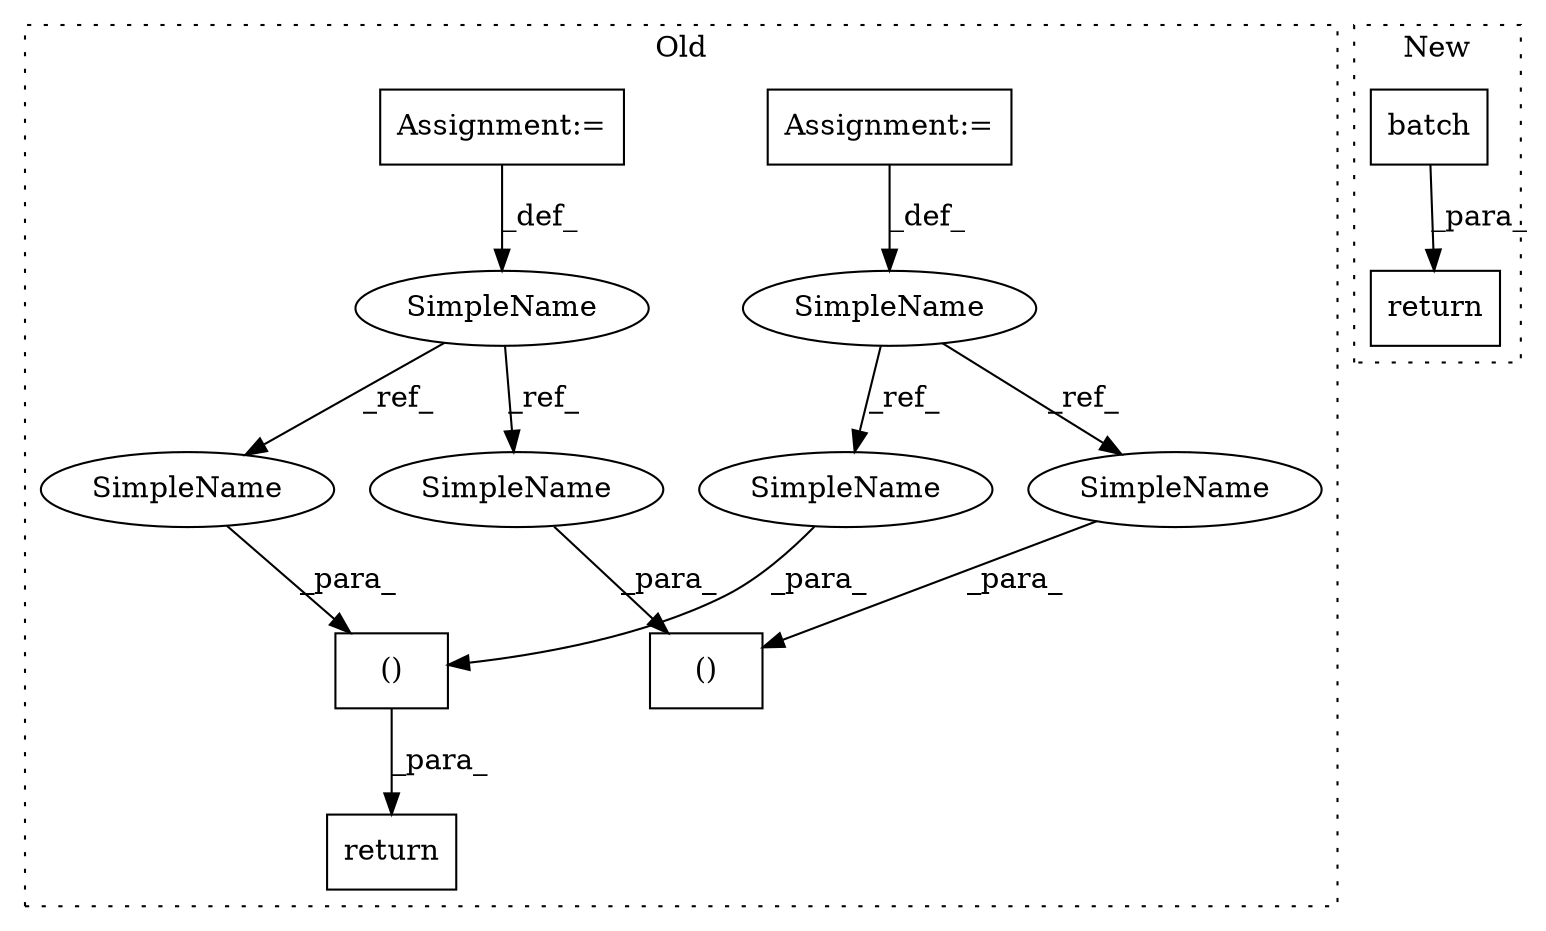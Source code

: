 digraph G {
subgraph cluster0 {
1 [label="return" a="41" s="3071" l="12" shape="box"];
4 [label="Assignment:=" a="7" s="1821" l="5" shape="box"];
5 [label="Assignment:=" a="7" s="1985" l="4" shape="box"];
6 [label="()" a="106" s="3083" l="98" shape="box"];
7 [label="SimpleName" a="42" s="1985" l="4" shape="ellipse"];
8 [label="()" a="106" s="2751" l="98" shape="box"];
9 [label="SimpleName" a="42" s="1821" l="5" shape="ellipse"];
10 [label="SimpleName" a="42" s="2751" l="5" shape="ellipse"];
11 [label="SimpleName" a="42" s="3083" l="5" shape="ellipse"];
12 [label="SimpleName" a="42" s="3156" l="4" shape="ellipse"];
13 [label="SimpleName" a="42" s="2824" l="4" shape="ellipse"];
label = "Old";
style="dotted";
}
subgraph cluster1 {
2 [label="batch" a="32" s="2078,2094" l="6,1" shape="box"];
3 [label="return" a="41" s="2373" l="7" shape="box"];
label = "New";
style="dotted";
}
2 -> 3 [label="_para_"];
4 -> 9 [label="_def_"];
5 -> 7 [label="_def_"];
6 -> 1 [label="_para_"];
7 -> 12 [label="_ref_"];
7 -> 13 [label="_ref_"];
9 -> 10 [label="_ref_"];
9 -> 11 [label="_ref_"];
10 -> 8 [label="_para_"];
11 -> 6 [label="_para_"];
12 -> 6 [label="_para_"];
13 -> 8 [label="_para_"];
}